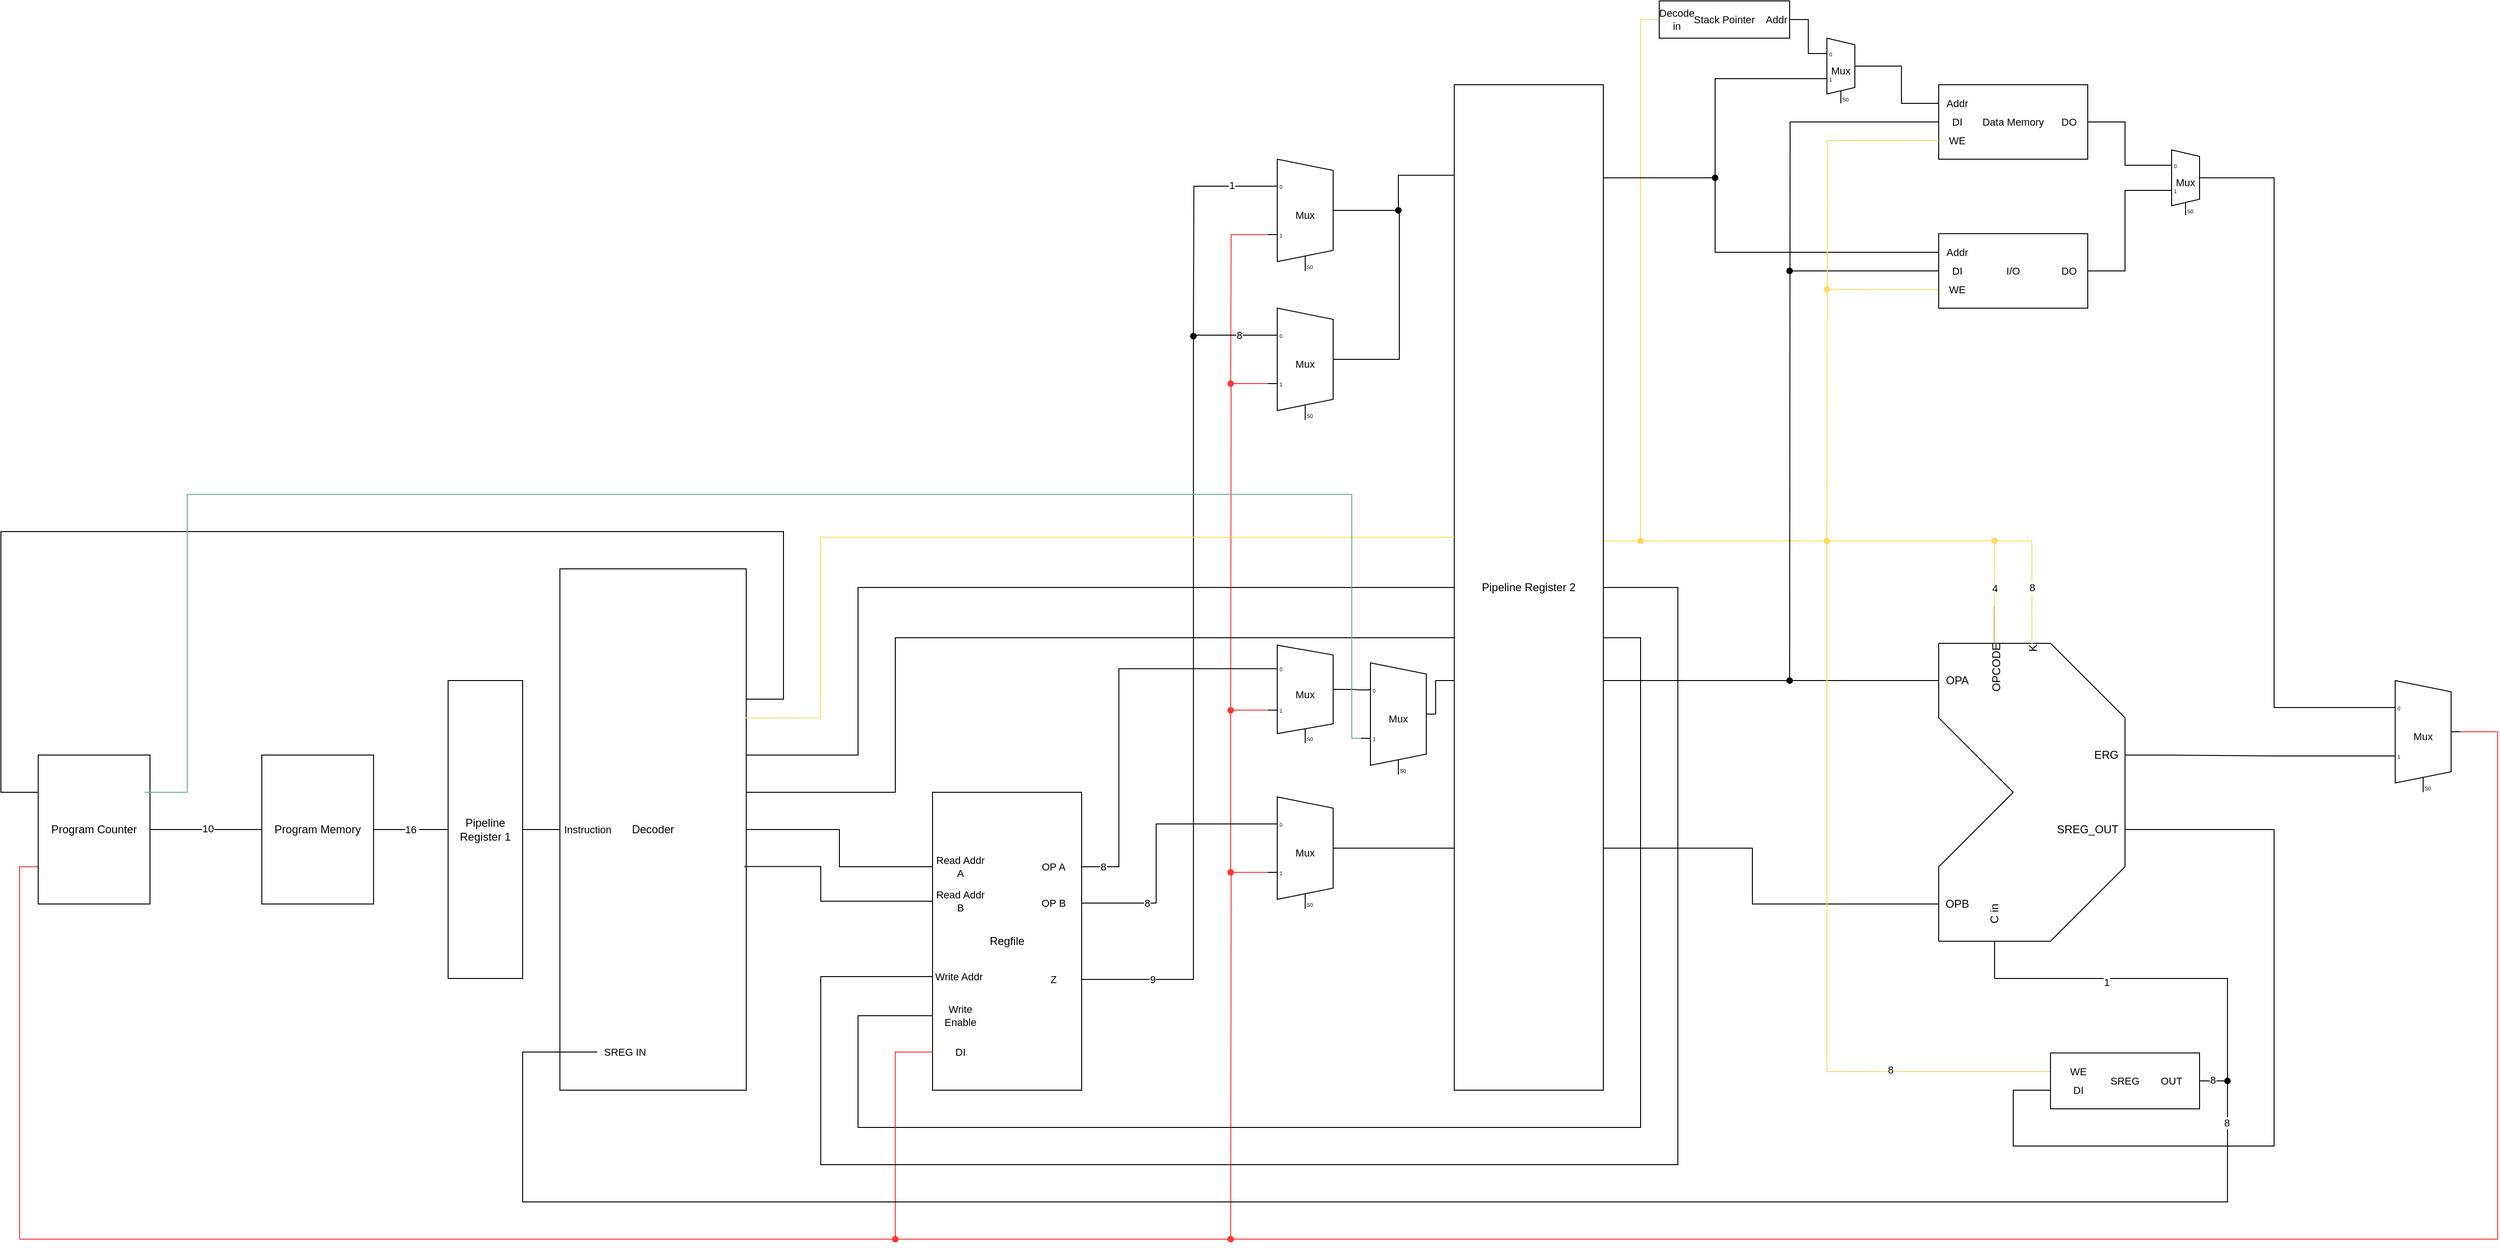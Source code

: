 <mxfile version="22.1.2" type="device">
  <diagram name="Seite-1" id="93TVLc7L8p7bn_QIPQ8A">
    <mxGraphModel dx="3178" dy="1943" grid="1" gridSize="10" guides="1" tooltips="1" connect="1" arrows="1" fold="1" page="0" pageScale="1" pageWidth="827" pageHeight="1169" math="0" shadow="0">
      <root>
        <mxCell id="0" />
        <mxCell id="1" parent="0" />
        <mxCell id="yOW1kEfPnBqJR3KdV8Px-55" value="" style="group" parent="1" vertex="1" connectable="0">
          <mxGeometry x="520" y="80" width="280" height="400" as="geometry" />
        </mxCell>
        <mxCell id="yOW1kEfPnBqJR3KdV8Px-1" value="" style="endArrow=none;html=1;rounded=0;" parent="yOW1kEfPnBqJR3KdV8Px-55" edge="1">
          <mxGeometry width="50" height="50" relative="1" as="geometry">
            <mxPoint x="40" y="120" as="sourcePoint" />
            <mxPoint x="40" y="40" as="targetPoint" />
          </mxGeometry>
        </mxCell>
        <mxCell id="yOW1kEfPnBqJR3KdV8Px-2" value="" style="endArrow=none;html=1;rounded=0;" parent="yOW1kEfPnBqJR3KdV8Px-55" edge="1">
          <mxGeometry width="50" height="50" relative="1" as="geometry">
            <mxPoint x="40" y="360" as="sourcePoint" />
            <mxPoint x="40" y="280" as="targetPoint" />
          </mxGeometry>
        </mxCell>
        <mxCell id="yOW1kEfPnBqJR3KdV8Px-3" value="" style="endArrow=none;html=1;rounded=0;" parent="yOW1kEfPnBqJR3KdV8Px-55" edge="1">
          <mxGeometry width="50" height="50" relative="1" as="geometry">
            <mxPoint x="160" y="40" as="sourcePoint" />
            <mxPoint x="40" y="40" as="targetPoint" />
          </mxGeometry>
        </mxCell>
        <mxCell id="yOW1kEfPnBqJR3KdV8Px-4" value="" style="endArrow=none;html=1;rounded=0;" parent="yOW1kEfPnBqJR3KdV8Px-55" edge="1">
          <mxGeometry width="50" height="50" relative="1" as="geometry">
            <mxPoint x="40" y="120" as="sourcePoint" />
            <mxPoint x="120" y="200" as="targetPoint" />
          </mxGeometry>
        </mxCell>
        <mxCell id="yOW1kEfPnBqJR3KdV8Px-5" value="" style="endArrow=none;html=1;rounded=0;" parent="yOW1kEfPnBqJR3KdV8Px-55" edge="1">
          <mxGeometry width="50" height="50" relative="1" as="geometry">
            <mxPoint x="40" y="280" as="sourcePoint" />
            <mxPoint x="120" y="200" as="targetPoint" />
          </mxGeometry>
        </mxCell>
        <mxCell id="yOW1kEfPnBqJR3KdV8Px-6" value="" style="endArrow=none;html=1;rounded=0;" parent="yOW1kEfPnBqJR3KdV8Px-55" edge="1">
          <mxGeometry width="50" height="50" relative="1" as="geometry">
            <mxPoint x="160" y="360" as="sourcePoint" />
            <mxPoint x="40" y="360" as="targetPoint" />
          </mxGeometry>
        </mxCell>
        <mxCell id="yOW1kEfPnBqJR3KdV8Px-7" value="" style="endArrow=none;html=1;rounded=0;" parent="yOW1kEfPnBqJR3KdV8Px-55" edge="1">
          <mxGeometry width="50" height="50" relative="1" as="geometry">
            <mxPoint x="240" y="280" as="sourcePoint" />
            <mxPoint x="240" y="120" as="targetPoint" />
          </mxGeometry>
        </mxCell>
        <mxCell id="yOW1kEfPnBqJR3KdV8Px-8" value="" style="endArrow=none;html=1;rounded=0;" parent="yOW1kEfPnBqJR3KdV8Px-55" edge="1">
          <mxGeometry width="50" height="50" relative="1" as="geometry">
            <mxPoint x="160" y="40" as="sourcePoint" />
            <mxPoint x="240" y="120" as="targetPoint" />
          </mxGeometry>
        </mxCell>
        <mxCell id="yOW1kEfPnBqJR3KdV8Px-9" value="" style="endArrow=none;html=1;rounded=0;" parent="yOW1kEfPnBqJR3KdV8Px-55" edge="1">
          <mxGeometry width="50" height="50" relative="1" as="geometry">
            <mxPoint x="240" y="280" as="sourcePoint" />
            <mxPoint x="160" y="360" as="targetPoint" />
          </mxGeometry>
        </mxCell>
        <mxCell id="yOW1kEfPnBqJR3KdV8Px-11" value="" style="endArrow=none;html=1;rounded=0;" parent="yOW1kEfPnBqJR3KdV8Px-55" edge="1">
          <mxGeometry width="50" height="50" relative="1" as="geometry">
            <mxPoint x="40" y="80" as="sourcePoint" />
            <mxPoint y="80" as="targetPoint" />
          </mxGeometry>
        </mxCell>
        <mxCell id="yOW1kEfPnBqJR3KdV8Px-12" value="" style="endArrow=none;html=1;rounded=0;" parent="yOW1kEfPnBqJR3KdV8Px-55" edge="1">
          <mxGeometry width="50" height="50" relative="1" as="geometry">
            <mxPoint x="40" y="320" as="sourcePoint" />
            <mxPoint y="320" as="targetPoint" />
          </mxGeometry>
        </mxCell>
        <mxCell id="yOW1kEfPnBqJR3KdV8Px-13" value="" style="endArrow=none;html=1;rounded=0;" parent="yOW1kEfPnBqJR3KdV8Px-55" edge="1">
          <mxGeometry width="50" height="50" relative="1" as="geometry">
            <mxPoint x="280" y="160" as="sourcePoint" />
            <mxPoint x="240" y="160" as="targetPoint" />
          </mxGeometry>
        </mxCell>
        <mxCell id="yOW1kEfPnBqJR3KdV8Px-14" value="" style="endArrow=none;html=1;rounded=0;" parent="yOW1kEfPnBqJR3KdV8Px-55" edge="1">
          <mxGeometry width="50" height="50" relative="1" as="geometry">
            <mxPoint x="99.81" as="sourcePoint" />
            <mxPoint x="99.81" y="40" as="targetPoint" />
          </mxGeometry>
        </mxCell>
        <mxCell id="yOW1kEfPnBqJR3KdV8Px-16" value="OPA" style="text;html=1;strokeColor=none;fillColor=none;align=center;verticalAlign=middle;whiteSpace=wrap;rounded=0;" parent="yOW1kEfPnBqJR3KdV8Px-55" vertex="1">
          <mxGeometry x="40" y="70" width="40" height="20" as="geometry" />
        </mxCell>
        <mxCell id="yOW1kEfPnBqJR3KdV8Px-17" value="OPB" style="text;html=1;strokeColor=none;fillColor=none;align=center;verticalAlign=middle;whiteSpace=wrap;rounded=0;" parent="yOW1kEfPnBqJR3KdV8Px-55" vertex="1">
          <mxGeometry x="40" y="310" width="40" height="20" as="geometry" />
        </mxCell>
        <mxCell id="yOW1kEfPnBqJR3KdV8Px-19" value="" style="endArrow=none;html=1;rounded=0;" parent="yOW1kEfPnBqJR3KdV8Px-55" edge="1">
          <mxGeometry width="50" height="50" relative="1" as="geometry">
            <mxPoint x="140" as="sourcePoint" />
            <mxPoint x="140" y="40" as="targetPoint" />
          </mxGeometry>
        </mxCell>
        <mxCell id="yOW1kEfPnBqJR3KdV8Px-20" value="" style="endArrow=none;html=1;rounded=0;" parent="yOW1kEfPnBqJR3KdV8Px-55" edge="1">
          <mxGeometry width="50" height="50" relative="1" as="geometry">
            <mxPoint x="100" y="360" as="sourcePoint" />
            <mxPoint x="100" y="400" as="targetPoint" />
          </mxGeometry>
        </mxCell>
        <mxCell id="yOW1kEfPnBqJR3KdV8Px-21" value="" style="endArrow=none;html=1;rounded=0;" parent="yOW1kEfPnBqJR3KdV8Px-55" edge="1">
          <mxGeometry width="50" height="50" relative="1" as="geometry">
            <mxPoint x="280" y="240" as="sourcePoint" />
            <mxPoint x="240" y="240" as="targetPoint" />
          </mxGeometry>
        </mxCell>
        <mxCell id="qzF6VmuBdnrlHmK1RjCm-84" style="edgeStyle=orthogonalEdgeStyle;shape=connector;rounded=0;orthogonalLoop=1;jettySize=auto;html=1;exitX=1;exitY=0.5;exitDx=0;exitDy=0;labelBackgroundColor=default;strokeColor=#FFD966;align=center;verticalAlign=middle;fontFamily=Helvetica;fontSize=11;fontColor=default;endArrow=oval;endFill=1;" parent="yOW1kEfPnBqJR3KdV8Px-55" source="yOW1kEfPnBqJR3KdV8Px-22" edge="1">
          <mxGeometry relative="1" as="geometry">
            <mxPoint x="-80" y="-70" as="targetPoint" />
            <Array as="points">
              <mxPoint x="100" y="-70" />
            </Array>
          </mxGeometry>
        </mxCell>
        <mxCell id="qzF6VmuBdnrlHmK1RjCm-86" value="4" style="edgeLabel;html=1;align=center;verticalAlign=middle;resizable=0;points=[];fontSize=11;fontFamily=Helvetica;fontColor=default;" parent="qzF6VmuBdnrlHmK1RjCm-84" vertex="1" connectable="0">
          <mxGeometry x="-0.55" relative="1" as="geometry">
            <mxPoint y="6" as="offset" />
          </mxGeometry>
        </mxCell>
        <mxCell id="yOW1kEfPnBqJR3KdV8Px-22" value="&lt;font style=&quot;font-size: 12px;&quot;&gt;OPCODE&lt;/font&gt;" style="text;html=1;strokeColor=none;fillColor=none;align=center;verticalAlign=bottom;whiteSpace=wrap;rounded=0;rotation=270;spacing=0;" parent="yOW1kEfPnBqJR3KdV8Px-55" vertex="1">
          <mxGeometry x="73.5" y="56.99" width="53" height="18.37" as="geometry" />
        </mxCell>
        <mxCell id="qzF6VmuBdnrlHmK1RjCm-85" style="edgeStyle=orthogonalEdgeStyle;shape=connector;rounded=0;orthogonalLoop=1;jettySize=auto;html=1;exitX=1;exitY=0.5;exitDx=0;exitDy=0;labelBackgroundColor=default;strokeColor=#FFD966;align=center;verticalAlign=middle;fontFamily=Helvetica;fontSize=11;fontColor=default;endArrow=oval;endFill=1;" parent="yOW1kEfPnBqJR3KdV8Px-55" source="yOW1kEfPnBqJR3KdV8Px-25" edge="1">
          <mxGeometry relative="1" as="geometry">
            <mxPoint x="100" y="-70" as="targetPoint" />
            <Array as="points">
              <mxPoint x="140" y="-70" />
            </Array>
          </mxGeometry>
        </mxCell>
        <mxCell id="qzF6VmuBdnrlHmK1RjCm-87" value="8" style="edgeLabel;html=1;align=center;verticalAlign=middle;resizable=0;points=[];fontSize=11;fontFamily=Helvetica;fontColor=default;" parent="qzF6VmuBdnrlHmK1RjCm-85" vertex="1" connectable="0">
          <mxGeometry x="-0.187" relative="1" as="geometry">
            <mxPoint as="offset" />
          </mxGeometry>
        </mxCell>
        <mxCell id="yOW1kEfPnBqJR3KdV8Px-25" value="&lt;font style=&quot;font-size: 12px;&quot;&gt;K&lt;/font&gt;" style="text;html=1;strokeColor=none;fillColor=none;align=center;verticalAlign=bottom;whiteSpace=wrap;rounded=0;rotation=270;spacing=0;spacingBottom=2;" parent="yOW1kEfPnBqJR3KdV8Px-55" vertex="1">
          <mxGeometry x="135.25" y="35.38" width="9.5" height="20.61" as="geometry" />
        </mxCell>
        <mxCell id="yOW1kEfPnBqJR3KdV8Px-26" value="&lt;font style=&quot;font-size: 12px;&quot;&gt;C in&lt;/font&gt;" style="text;html=1;strokeColor=none;fillColor=none;align=center;verticalAlign=bottom;whiteSpace=wrap;rounded=0;rotation=270;spacing=0;" parent="yOW1kEfPnBqJR3KdV8Px-55" vertex="1">
          <mxGeometry x="86" y="325" width="30" height="11.25" as="geometry" />
        </mxCell>
        <mxCell id="yOW1kEfPnBqJR3KdV8Px-28" value="ERG" style="text;html=1;strokeColor=none;fillColor=none;align=center;verticalAlign=middle;whiteSpace=wrap;rounded=0;" parent="yOW1kEfPnBqJR3KdV8Px-55" vertex="1">
          <mxGeometry x="200" y="150" width="40" height="20" as="geometry" />
        </mxCell>
        <mxCell id="yOW1kEfPnBqJR3KdV8Px-29" value="SREG_OUT" style="text;html=1;strokeColor=none;fillColor=none;align=center;verticalAlign=middle;whiteSpace=wrap;rounded=0;" parent="yOW1kEfPnBqJR3KdV8Px-55" vertex="1">
          <mxGeometry x="160" y="230" width="80" height="20" as="geometry" />
        </mxCell>
        <mxCell id="qzF6VmuBdnrlHmK1RjCm-8" style="edgeStyle=orthogonalEdgeStyle;rounded=0;orthogonalLoop=1;jettySize=auto;html=1;exitX=1;exitY=0.5;exitDx=0;exitDy=0;entryX=0;entryY=0.5;entryDx=0;entryDy=0;endArrow=none;endFill=0;" parent="1" source="qzF6VmuBdnrlHmK1RjCm-3" target="qzF6VmuBdnrlHmK1RjCm-4" edge="1">
          <mxGeometry relative="1" as="geometry" />
        </mxCell>
        <mxCell id="qzF6VmuBdnrlHmK1RjCm-9" value="10" style="edgeLabel;html=1;align=center;verticalAlign=middle;resizable=0;points=[];fontSize=11;fontFamily=Helvetica;fontColor=default;" parent="qzF6VmuBdnrlHmK1RjCm-8" vertex="1" connectable="0">
          <mxGeometry x="0.023" y="1" relative="1" as="geometry">
            <mxPoint as="offset" />
          </mxGeometry>
        </mxCell>
        <mxCell id="qzF6VmuBdnrlHmK1RjCm-138" style="edgeStyle=orthogonalEdgeStyle;shape=connector;rounded=0;orthogonalLoop=1;jettySize=auto;html=1;exitX=0;exitY=0.75;exitDx=0;exitDy=0;labelBackgroundColor=default;strokeColor=#FF3333;align=center;verticalAlign=middle;fontFamily=Helvetica;fontSize=11;fontColor=default;endArrow=oval;endFill=1;" parent="1" source="qzF6VmuBdnrlHmK1RjCm-3" edge="1">
          <mxGeometry relative="1" as="geometry">
            <mxPoint x="-560" y="760" as="targetPoint" />
            <Array as="points">
              <mxPoint x="-1500" y="360" />
              <mxPoint x="-1500" y="760" />
            </Array>
          </mxGeometry>
        </mxCell>
        <mxCell id="qzF6VmuBdnrlHmK1RjCm-3" value="Program Counter" style="rounded=0;whiteSpace=wrap;html=1;" parent="1" vertex="1">
          <mxGeometry x="-1480" y="240" width="120" height="160" as="geometry" />
        </mxCell>
        <mxCell id="qzF6VmuBdnrlHmK1RjCm-10" style="edgeStyle=orthogonalEdgeStyle;shape=connector;rounded=0;orthogonalLoop=1;jettySize=auto;html=1;exitX=1;exitY=0.5;exitDx=0;exitDy=0;entryX=0;entryY=0.5;entryDx=0;entryDy=0;labelBackgroundColor=default;strokeColor=default;align=center;verticalAlign=middle;fontFamily=Helvetica;fontSize=11;fontColor=default;endArrow=none;endFill=0;" parent="1" source="qzF6VmuBdnrlHmK1RjCm-4" target="qzF6VmuBdnrlHmK1RjCm-5" edge="1">
          <mxGeometry relative="1" as="geometry" />
        </mxCell>
        <mxCell id="qzF6VmuBdnrlHmK1RjCm-11" value="16&amp;nbsp;" style="edgeLabel;html=1;align=center;verticalAlign=middle;resizable=0;points=[];fontSize=11;fontFamily=Helvetica;fontColor=default;" parent="qzF6VmuBdnrlHmK1RjCm-10" vertex="1" connectable="0">
          <mxGeometry x="-0.259" relative="1" as="geometry">
            <mxPoint x="11" as="offset" />
          </mxGeometry>
        </mxCell>
        <mxCell id="qzF6VmuBdnrlHmK1RjCm-4" value="Program Memory" style="rounded=0;whiteSpace=wrap;html=1;" parent="1" vertex="1">
          <mxGeometry x="-1240" y="240" width="120" height="160" as="geometry" />
        </mxCell>
        <mxCell id="qzF6VmuBdnrlHmK1RjCm-12" style="edgeStyle=orthogonalEdgeStyle;shape=connector;rounded=0;orthogonalLoop=1;jettySize=auto;html=1;exitX=1;exitY=0.5;exitDx=0;exitDy=0;entryX=0;entryY=0.5;entryDx=0;entryDy=0;labelBackgroundColor=default;strokeColor=default;align=center;verticalAlign=middle;fontFamily=Helvetica;fontSize=11;fontColor=default;endArrow=none;endFill=0;" parent="1" source="qzF6VmuBdnrlHmK1RjCm-5" target="qzF6VmuBdnrlHmK1RjCm-6" edge="1">
          <mxGeometry relative="1" as="geometry" />
        </mxCell>
        <mxCell id="qzF6VmuBdnrlHmK1RjCm-5" value="Pipeline Register 1" style="rounded=0;whiteSpace=wrap;html=1;" parent="1" vertex="1">
          <mxGeometry x="-1040" y="160" width="80" height="320" as="geometry" />
        </mxCell>
        <mxCell id="qzF6VmuBdnrlHmK1RjCm-137" style="edgeStyle=orthogonalEdgeStyle;shape=connector;rounded=0;orthogonalLoop=1;jettySize=auto;html=1;exitX=1;exitY=0.25;exitDx=0;exitDy=0;exitPerimeter=0;entryX=0;entryY=0.25;entryDx=0;entryDy=0;labelBackgroundColor=default;strokeColor=default;align=center;verticalAlign=middle;fontFamily=Helvetica;fontSize=11;fontColor=default;endArrow=none;endFill=0;" parent="1" source="qzF6VmuBdnrlHmK1RjCm-6" target="qzF6VmuBdnrlHmK1RjCm-3" edge="1">
          <mxGeometry relative="1" as="geometry">
            <Array as="points">
              <mxPoint x="-680" y="180" />
              <mxPoint x="-680" />
              <mxPoint x="-1520" />
              <mxPoint x="-1520" y="280" />
            </Array>
          </mxGeometry>
        </mxCell>
        <mxCell id="qzF6VmuBdnrlHmK1RjCm-6" value="Decoder" style="rounded=0;whiteSpace=wrap;html=1;points=[[0,0,0,0,0],[0,0.07,0,0,0],[0,0.14,0,0,0],[0,0.21,0,0,0],[0,0.25,0,0,0],[0,0.29,0,0,0],[0,0.36,0,0,0],[0,0.43,0,0,0],[0,0.5,0,0,0],[0,0.57,0,0,0],[0,0.64,0,0,0],[0,0.71,0,0,0],[0,0.75,0,0,0],[0,0.79,0,0,0],[0,0.86,0,0,0],[0,0.93,0,0,0],[0,1,0,0,0],[0.25,0,0,0,0],[0.25,1,0,0,0],[0.5,0,0,0,0],[0.5,1,0,0,0],[0.75,0,0,0,0],[0.75,1,0,0,0],[1,0,0,0,0],[1,0.25,0,0,0],[1,0.5,0,0,0],[1,0.75,0,0,0],[1,1,0,0,0]];" parent="1" vertex="1">
          <mxGeometry x="-920" y="40" width="200" height="560" as="geometry" />
        </mxCell>
        <mxCell id="qzF6VmuBdnrlHmK1RjCm-7" value="Regfile" style="rounded=0;whiteSpace=wrap;html=1;" parent="1" vertex="1">
          <mxGeometry x="-520" y="280" width="160" height="320" as="geometry" />
        </mxCell>
        <mxCell id="qzF6VmuBdnrlHmK1RjCm-78" style="edgeStyle=orthogonalEdgeStyle;shape=connector;rounded=0;orthogonalLoop=1;jettySize=auto;html=1;exitX=0;exitY=0.5;exitDx=0;exitDy=0;entryX=1;entryY=0.5;entryDx=0;entryDy=0;labelBackgroundColor=default;strokeColor=default;align=center;verticalAlign=middle;fontFamily=Helvetica;fontSize=11;fontColor=default;endArrow=none;endFill=0;" parent="1" source="qzF6VmuBdnrlHmK1RjCm-13" target="qzF6VmuBdnrlHmK1RjCm-6" edge="1">
          <mxGeometry relative="1" as="geometry" />
        </mxCell>
        <mxCell id="qzF6VmuBdnrlHmK1RjCm-13" value="Read Addr A" style="text;html=1;strokeColor=none;fillColor=none;align=center;verticalAlign=middle;whiteSpace=wrap;rounded=0;fontSize=11;fontFamily=Helvetica;fontColor=default;" parent="1" vertex="1">
          <mxGeometry x="-520" y="345" width="60" height="30" as="geometry" />
        </mxCell>
        <mxCell id="qzF6VmuBdnrlHmK1RjCm-14" value="Read Addr B" style="text;html=1;strokeColor=none;fillColor=none;align=center;verticalAlign=middle;whiteSpace=wrap;rounded=0;fontSize=11;fontFamily=Helvetica;fontColor=default;" parent="1" vertex="1">
          <mxGeometry x="-520" y="382" width="60" height="30" as="geometry" />
        </mxCell>
        <mxCell id="qzF6VmuBdnrlHmK1RjCm-15" value="Write Addr&amp;nbsp;" style="text;html=1;strokeColor=none;fillColor=none;align=center;verticalAlign=middle;whiteSpace=wrap;rounded=0;fontSize=11;fontFamily=Helvetica;fontColor=default;" parent="1" vertex="1">
          <mxGeometry x="-520" y="463" width="60" height="30" as="geometry" />
        </mxCell>
        <mxCell id="qzF6VmuBdnrlHmK1RjCm-16" value="Write Enable" style="text;html=1;strokeColor=none;fillColor=none;align=center;verticalAlign=middle;whiteSpace=wrap;rounded=0;fontSize=11;fontFamily=Helvetica;fontColor=default;" parent="1" vertex="1">
          <mxGeometry x="-520" y="505" width="60" height="30" as="geometry" />
        </mxCell>
        <mxCell id="qzF6VmuBdnrlHmK1RjCm-17" value="OP A" style="text;html=1;strokeColor=none;fillColor=none;align=center;verticalAlign=middle;whiteSpace=wrap;rounded=0;fontSize=11;fontFamily=Helvetica;fontColor=default;" parent="1" vertex="1">
          <mxGeometry x="-420" y="345" width="60" height="30" as="geometry" />
        </mxCell>
        <mxCell id="qzF6VmuBdnrlHmK1RjCm-18" value="OP B" style="text;html=1;strokeColor=none;fillColor=none;align=center;verticalAlign=middle;whiteSpace=wrap;rounded=0;fontSize=11;fontFamily=Helvetica;fontColor=default;" parent="1" vertex="1">
          <mxGeometry x="-420" y="384" width="60" height="30" as="geometry" />
        </mxCell>
        <mxCell id="qzF6VmuBdnrlHmK1RjCm-67" style="edgeStyle=orthogonalEdgeStyle;shape=connector;rounded=0;orthogonalLoop=1;jettySize=auto;html=1;exitX=0;exitY=0.636;exitDx=0;exitDy=3;exitPerimeter=0;labelBackgroundColor=default;strokeColor=#FF3333;align=center;verticalAlign=middle;fontFamily=Helvetica;fontSize=11;fontColor=default;endArrow=oval;endFill=1;" parent="1" source="qzF6VmuBdnrlHmK1RjCm-41" edge="1">
          <mxGeometry relative="1" as="geometry">
            <mxPoint x="-200" y="366" as="targetPoint" />
            <mxPoint x="-160.0" y="192.0" as="sourcePoint" />
            <Array as="points">
              <mxPoint x="-200" y="192" />
            </Array>
          </mxGeometry>
        </mxCell>
        <mxCell id="qzF6VmuBdnrlHmK1RjCm-41" value="Mux" style="shadow=0;dashed=0;align=center;html=1;strokeWidth=1;shape=mxgraph.electrical.abstract.mux2;whiteSpace=wrap;fontFamily=Helvetica;fontSize=11;fontColor=default;" parent="1" vertex="1">
          <mxGeometry x="-160" y="122" width="80" height="105" as="geometry" />
        </mxCell>
        <mxCell id="qzF6VmuBdnrlHmK1RjCm-66" style="edgeStyle=orthogonalEdgeStyle;shape=connector;rounded=0;orthogonalLoop=1;jettySize=auto;html=1;exitX=0;exitY=0.65;exitDx=0;exitDy=3;exitPerimeter=0;labelBackgroundColor=default;strokeColor=#FF3333;align=center;verticalAlign=middle;fontFamily=Helvetica;fontSize=11;fontColor=default;endArrow=oval;endFill=1;" parent="1" source="qzF6VmuBdnrlHmK1RjCm-42" edge="1">
          <mxGeometry relative="1" as="geometry">
            <mxPoint x="-200" y="760" as="targetPoint" />
          </mxGeometry>
        </mxCell>
        <mxCell id="qzF6VmuBdnrlHmK1RjCm-42" value="Mux" style="shadow=0;dashed=0;align=center;html=1;strokeWidth=1;shape=mxgraph.electrical.abstract.mux2;whiteSpace=wrap;fontFamily=Helvetica;fontSize=11;fontColor=default;" parent="1" vertex="1">
          <mxGeometry x="-160" y="285" width="80" height="120" as="geometry" />
        </mxCell>
        <mxCell id="qzF6VmuBdnrlHmK1RjCm-54" style="edgeStyle=orthogonalEdgeStyle;shape=connector;rounded=0;orthogonalLoop=1;jettySize=auto;html=1;exitX=0;exitY=0.217;exitDx=0;exitDy=3;exitPerimeter=0;labelBackgroundColor=default;strokeColor=default;align=center;verticalAlign=middle;fontFamily=Helvetica;fontSize=11;fontColor=default;endArrow=oval;endFill=1;" parent="1" source="qzF6VmuBdnrlHmK1RjCm-43" edge="1">
          <mxGeometry relative="1" as="geometry">
            <mxPoint x="-240" y="-210" as="targetPoint" />
          </mxGeometry>
        </mxCell>
        <mxCell id="qzF6VmuBdnrlHmK1RjCm-57" value="1" style="edgeLabel;html=1;align=center;verticalAlign=middle;resizable=0;points=[];fontSize=11;fontFamily=Helvetica;fontColor=default;" parent="qzF6VmuBdnrlHmK1RjCm-54" vertex="1" connectable="0">
          <mxGeometry x="-0.673" y="-1" relative="1" as="geometry">
            <mxPoint as="offset" />
          </mxGeometry>
        </mxCell>
        <mxCell id="qzF6VmuBdnrlHmK1RjCm-69" style="edgeStyle=orthogonalEdgeStyle;shape=connector;rounded=0;orthogonalLoop=1;jettySize=auto;html=1;exitX=0;exitY=0.65;exitDx=0;exitDy=3;exitPerimeter=0;labelBackgroundColor=default;strokeColor=#FF3333;align=center;verticalAlign=middle;fontFamily=Helvetica;fontSize=11;fontColor=default;endArrow=oval;endFill=1;" parent="1" source="qzF6VmuBdnrlHmK1RjCm-43" edge="1">
          <mxGeometry relative="1" as="geometry">
            <mxPoint x="-200" y="-159" as="targetPoint" />
            <mxPoint x="-160" y="-318" as="sourcePoint" />
          </mxGeometry>
        </mxCell>
        <mxCell id="qzF6VmuBdnrlHmK1RjCm-43" value="Mux" style="shadow=0;dashed=0;align=center;html=1;strokeWidth=1;shape=mxgraph.electrical.abstract.mux2;whiteSpace=wrap;fontFamily=Helvetica;fontSize=11;fontColor=default;" parent="1" vertex="1">
          <mxGeometry x="-160" y="-400" width="80" height="120" as="geometry" />
        </mxCell>
        <mxCell id="qzF6VmuBdnrlHmK1RjCm-68" style="edgeStyle=orthogonalEdgeStyle;shape=connector;rounded=0;orthogonalLoop=1;jettySize=auto;html=1;exitX=0;exitY=0.65;exitDx=0;exitDy=3;exitPerimeter=0;labelBackgroundColor=default;strokeColor=#FF3333;align=center;verticalAlign=middle;fontFamily=Helvetica;fontSize=11;fontColor=default;endArrow=oval;endFill=1;" parent="1" source="qzF6VmuBdnrlHmK1RjCm-44" edge="1">
          <mxGeometry relative="1" as="geometry">
            <mxPoint x="-200" y="192" as="targetPoint" />
            <mxPoint x="-160" y="-157.0" as="sourcePoint" />
          </mxGeometry>
        </mxCell>
        <mxCell id="qzF6VmuBdnrlHmK1RjCm-112" style="edgeStyle=orthogonalEdgeStyle;shape=connector;rounded=0;orthogonalLoop=1;jettySize=auto;html=1;exitX=1;exitY=0.5;exitDx=0;exitDy=-5;exitPerimeter=0;labelBackgroundColor=default;strokeColor=default;align=center;verticalAlign=middle;fontFamily=Helvetica;fontSize=11;fontColor=default;endArrow=oval;endFill=1;" parent="1" source="qzF6VmuBdnrlHmK1RjCm-44" edge="1">
          <mxGeometry relative="1" as="geometry">
            <mxPoint x="-20" y="-345" as="targetPoint" />
            <mxPoint x="-80.0" y="-180" as="sourcePoint" />
            <Array as="points">
              <mxPoint x="-19" y="-185" />
              <mxPoint x="-19" y="-345" />
            </Array>
          </mxGeometry>
        </mxCell>
        <mxCell id="qzF6VmuBdnrlHmK1RjCm-44" value="Mux" style="shadow=0;dashed=0;align=center;html=1;strokeWidth=1;shape=mxgraph.electrical.abstract.mux2;whiteSpace=wrap;fontFamily=Helvetica;fontSize=11;fontColor=default;" parent="1" vertex="1">
          <mxGeometry x="-160" y="-240" width="80" height="120" as="geometry" />
        </mxCell>
        <mxCell id="qzF6VmuBdnrlHmK1RjCm-47" style="edgeStyle=orthogonalEdgeStyle;shape=connector;rounded=0;orthogonalLoop=1;jettySize=auto;html=1;exitX=1;exitY=0.5;exitDx=0;exitDy=0;entryX=0;entryY=0.212;entryDx=0;entryDy=3;entryPerimeter=0;labelBackgroundColor=default;strokeColor=default;align=center;verticalAlign=middle;fontFamily=Helvetica;fontSize=11;fontColor=default;endArrow=none;endFill=0;" parent="1" source="qzF6VmuBdnrlHmK1RjCm-17" target="qzF6VmuBdnrlHmK1RjCm-41" edge="1">
          <mxGeometry relative="1" as="geometry">
            <Array as="points">
              <mxPoint x="-320" y="360" />
              <mxPoint x="-320" y="147" />
            </Array>
          </mxGeometry>
        </mxCell>
        <mxCell id="qzF6VmuBdnrlHmK1RjCm-52" value="8" style="edgeLabel;html=1;align=center;verticalAlign=middle;resizable=0;points=[];fontSize=11;fontFamily=Helvetica;fontColor=default;" parent="qzF6VmuBdnrlHmK1RjCm-47" vertex="1" connectable="0">
          <mxGeometry x="-0.911" y="2" relative="1" as="geometry">
            <mxPoint x="4" y="2" as="offset" />
          </mxGeometry>
        </mxCell>
        <mxCell id="qzF6VmuBdnrlHmK1RjCm-48" style="edgeStyle=orthogonalEdgeStyle;shape=connector;rounded=0;orthogonalLoop=1;jettySize=auto;html=1;exitX=1;exitY=0.5;exitDx=0;exitDy=0;entryX=0;entryY=0.217;entryDx=0;entryDy=3;entryPerimeter=0;labelBackgroundColor=default;strokeColor=default;align=center;verticalAlign=middle;fontFamily=Helvetica;fontSize=11;fontColor=default;endArrow=none;endFill=0;" parent="1" source="qzF6VmuBdnrlHmK1RjCm-18" target="qzF6VmuBdnrlHmK1RjCm-42" edge="1">
          <mxGeometry relative="1" as="geometry">
            <Array as="points">
              <mxPoint x="-280" y="399" />
              <mxPoint x="-280" y="314" />
            </Array>
          </mxGeometry>
        </mxCell>
        <mxCell id="qzF6VmuBdnrlHmK1RjCm-51" value="8" style="edgeLabel;html=1;align=center;verticalAlign=middle;resizable=0;points=[];fontSize=11;fontFamily=Helvetica;fontColor=default;" parent="qzF6VmuBdnrlHmK1RjCm-48" vertex="1" connectable="0">
          <mxGeometry x="-0.589" y="1" relative="1" as="geometry">
            <mxPoint x="11" y="1" as="offset" />
          </mxGeometry>
        </mxCell>
        <mxCell id="qzF6VmuBdnrlHmK1RjCm-50" value="Z" style="text;html=1;strokeColor=none;fillColor=none;align=center;verticalAlign=middle;whiteSpace=wrap;rounded=0;fontSize=11;fontFamily=Helvetica;fontColor=default;" parent="1" vertex="1">
          <mxGeometry x="-420" y="466" width="60" height="30" as="geometry" />
        </mxCell>
        <mxCell id="qzF6VmuBdnrlHmK1RjCm-53" style="edgeStyle=orthogonalEdgeStyle;shape=connector;rounded=0;orthogonalLoop=1;jettySize=auto;html=1;exitX=1;exitY=0.5;exitDx=0;exitDy=0;entryX=0;entryY=0.217;entryDx=0;entryDy=3;entryPerimeter=0;labelBackgroundColor=default;strokeColor=default;align=center;verticalAlign=middle;fontFamily=Helvetica;fontSize=11;fontColor=default;endArrow=none;endFill=0;" parent="1" source="qzF6VmuBdnrlHmK1RjCm-50" target="qzF6VmuBdnrlHmK1RjCm-44" edge="1">
          <mxGeometry relative="1" as="geometry">
            <Array as="points">
              <mxPoint x="-240" y="481" />
              <mxPoint x="-240" y="-211" />
            </Array>
          </mxGeometry>
        </mxCell>
        <mxCell id="qzF6VmuBdnrlHmK1RjCm-55" value="9" style="edgeLabel;html=1;align=center;verticalAlign=middle;resizable=0;points=[];fontSize=11;fontFamily=Helvetica;fontColor=default;" parent="qzF6VmuBdnrlHmK1RjCm-53" vertex="1" connectable="0">
          <mxGeometry x="-0.83" relative="1" as="geometry">
            <mxPoint as="offset" />
          </mxGeometry>
        </mxCell>
        <mxCell id="qzF6VmuBdnrlHmK1RjCm-56" value="8" style="edgeLabel;html=1;align=center;verticalAlign=middle;resizable=0;points=[];fontSize=11;fontFamily=Helvetica;fontColor=default;" parent="qzF6VmuBdnrlHmK1RjCm-53" vertex="1" connectable="0">
          <mxGeometry x="0.927" y="-2" relative="1" as="geometry">
            <mxPoint x="1" y="-2" as="offset" />
          </mxGeometry>
        </mxCell>
        <mxCell id="qzF6VmuBdnrlHmK1RjCm-62" style="edgeStyle=orthogonalEdgeStyle;shape=connector;rounded=0;orthogonalLoop=1;jettySize=auto;html=1;exitX=1;exitY=0.64;exitDx=0;exitDy=0;exitPerimeter=0;labelBackgroundColor=default;strokeColor=default;align=center;verticalAlign=middle;fontFamily=Helvetica;fontSize=11;fontColor=default;endArrow=none;endFill=0;" parent="1" source="qzF6VmuBdnrlHmK1RjCm-58" edge="1">
          <mxGeometry relative="1" as="geometry">
            <mxPoint x="520" y="160" as="targetPoint" />
            <Array as="points">
              <mxPoint x="200" y="160" />
            </Array>
          </mxGeometry>
        </mxCell>
        <mxCell id="qzF6VmuBdnrlHmK1RjCm-63" style="edgeStyle=orthogonalEdgeStyle;shape=connector;rounded=0;orthogonalLoop=1;jettySize=auto;html=1;exitX=1;exitY=0.82;exitDx=0;exitDy=0;exitPerimeter=0;labelBackgroundColor=default;strokeColor=default;align=center;verticalAlign=middle;fontFamily=Helvetica;fontSize=11;fontColor=default;endArrow=none;endFill=0;" parent="1" source="qzF6VmuBdnrlHmK1RjCm-58" edge="1">
          <mxGeometry relative="1" as="geometry">
            <mxPoint x="520" y="400.0" as="targetPoint" />
            <Array as="points">
              <mxPoint x="200" y="340" />
              <mxPoint x="360" y="340" />
              <mxPoint x="360" y="400" />
            </Array>
          </mxGeometry>
        </mxCell>
        <mxCell id="qzF6VmuBdnrlHmK1RjCm-77" style="edgeStyle=orthogonalEdgeStyle;shape=connector;rounded=0;orthogonalLoop=1;jettySize=auto;html=1;exitX=1;exitY=0.45;exitDx=0;exitDy=0;exitPerimeter=0;entryX=0;entryY=0.5;entryDx=0;entryDy=0;labelBackgroundColor=default;strokeColor=#FFD966;align=center;verticalAlign=middle;fontFamily=Helvetica;fontSize=11;fontColor=default;endArrow=none;endFill=0;" parent="1" source="qzF6VmuBdnrlHmK1RjCm-58" target="qzF6VmuBdnrlHmK1RjCm-71" edge="1">
          <mxGeometry relative="1" as="geometry">
            <Array as="points">
              <mxPoint x="200" y="10" />
              <mxPoint x="440" y="10" />
              <mxPoint x="440" y="580" />
            </Array>
          </mxGeometry>
        </mxCell>
        <mxCell id="qzF6VmuBdnrlHmK1RjCm-88" value="8" style="edgeLabel;html=1;align=center;verticalAlign=middle;resizable=0;points=[];fontSize=11;fontFamily=Helvetica;fontColor=default;" parent="qzF6VmuBdnrlHmK1RjCm-77" vertex="1" connectable="0">
          <mxGeometry x="0.674" y="2" relative="1" as="geometry">
            <mxPoint as="offset" />
          </mxGeometry>
        </mxCell>
        <mxCell id="qzF6VmuBdnrlHmK1RjCm-131" style="edgeStyle=orthogonalEdgeStyle;shape=connector;rounded=0;orthogonalLoop=1;jettySize=auto;html=1;exitX=1;exitY=0.55;exitDx=0;exitDy=0;exitPerimeter=0;entryX=0;entryY=0.5;entryDx=0;entryDy=0;labelBackgroundColor=default;strokeColor=default;align=center;verticalAlign=middle;fontFamily=Helvetica;fontSize=11;fontColor=default;endArrow=none;endFill=0;" parent="1" source="qzF6VmuBdnrlHmK1RjCm-58" target="qzF6VmuBdnrlHmK1RjCm-16" edge="1">
          <mxGeometry relative="1" as="geometry">
            <Array as="points">
              <mxPoint x="240" y="114" />
              <mxPoint x="240" y="640" />
              <mxPoint x="-600" y="640" />
              <mxPoint x="-600" y="520" />
            </Array>
          </mxGeometry>
        </mxCell>
        <mxCell id="qzF6VmuBdnrlHmK1RjCm-133" style="edgeStyle=orthogonalEdgeStyle;shape=connector;rounded=0;orthogonalLoop=1;jettySize=auto;html=1;exitX=0;exitY=0.5;exitDx=0;exitDy=0;exitPerimeter=0;labelBackgroundColor=default;strokeColor=default;align=center;verticalAlign=middle;fontFamily=Helvetica;fontSize=11;fontColor=default;endArrow=none;endFill=0;entryX=1;entryY=0.5;entryDx=0;entryDy=0;entryPerimeter=0;" parent="1" source="qzF6VmuBdnrlHmK1RjCm-58" target="qzF6VmuBdnrlHmK1RjCm-6" edge="1">
          <mxGeometry relative="1" as="geometry">
            <mxPoint x="-520.0" y="60.118" as="targetPoint" />
            <Array as="points">
              <mxPoint x="-600" y="60" />
              <mxPoint x="-600" y="240" />
              <mxPoint x="-720" y="240" />
            </Array>
          </mxGeometry>
        </mxCell>
        <mxCell id="qzF6VmuBdnrlHmK1RjCm-58" value="Pipeline Register 2" style="rounded=0;whiteSpace=wrap;html=1;points=[[0,0,0,0,0],[0,0.09,0,0,0],[0,0.18,0,0,0],[0,0.25,0,0,0],[0,0.27,0,0,0],[0,0.36,0,0,0],[0,0.45,0,0,0],[0,0.5,0,0,0],[0,0.55,0,0,0],[0,0.64,0,0,0],[0,0.73,0,0,0],[0,0.75,0,0,0],[0,0.82,0,0,0],[0,0.91,0,0,0],[0,1,0,0,0],[0.25,0,0,0,0],[0.25,1,0,0,0],[0.5,0,0,0,0],[0.5,1,0,0,0],[0.75,0,0,0,0],[0.75,1,0,0,0],[1,0,0,0,0],[1,0.09,0,0,0],[1,0.18,0,0,0],[1,0.25,0,0,0],[1,0.27,0,0,0],[1,0.36,0,0,0],[1,0.45,0,0,0],[1,0.5,0,0,0],[1,0.55,0,0,0],[1,0.64,0,0,0],[1,0.73,0,0,0],[1,0.75,0,0,0],[1,0.82,0,0,0],[1,0.91,0,0,0],[1,1,0,0,0]];" parent="1" vertex="1">
          <mxGeometry x="40" y="-480" width="160" height="1080" as="geometry" />
        </mxCell>
        <mxCell id="qzF6VmuBdnrlHmK1RjCm-60" style="edgeStyle=orthogonalEdgeStyle;shape=connector;rounded=0;orthogonalLoop=1;jettySize=auto;html=1;exitX=1;exitY=0.5;exitDx=0;exitDy=-5;exitPerimeter=0;entryX=0;entryY=0.75;entryDx=0;entryDy=0;entryPerimeter=0;labelBackgroundColor=default;strokeColor=default;align=center;verticalAlign=middle;fontFamily=Helvetica;fontSize=11;fontColor=default;endArrow=none;endFill=0;" parent="1" source="qzF6VmuBdnrlHmK1RjCm-42" target="qzF6VmuBdnrlHmK1RjCm-58" edge="1">
          <mxGeometry relative="1" as="geometry">
            <Array as="points">
              <mxPoint x="-80" y="340" />
              <mxPoint x="40" y="340" />
            </Array>
          </mxGeometry>
        </mxCell>
        <mxCell id="qzF6VmuBdnrlHmK1RjCm-61" style="edgeStyle=orthogonalEdgeStyle;shape=connector;rounded=0;orthogonalLoop=1;jettySize=auto;html=1;exitX=1;exitY=0.5;exitDx=0;exitDy=-5;exitPerimeter=0;entryX=0;entryY=0.55;entryDx=0;entryDy=0;entryPerimeter=0;labelBackgroundColor=default;strokeColor=default;align=center;verticalAlign=middle;fontFamily=Helvetica;fontSize=11;fontColor=default;endArrow=none;endFill=0;" parent="1" source="qzF6VmuBdnrlHmK1RjCm-134" target="qzF6VmuBdnrlHmK1RjCm-58" edge="1">
          <mxGeometry relative="1" as="geometry">
            <Array as="points">
              <mxPoint x="20" y="160" />
              <mxPoint x="40" y="160" />
            </Array>
          </mxGeometry>
        </mxCell>
        <mxCell id="qzF6VmuBdnrlHmK1RjCm-65" style="edgeStyle=orthogonalEdgeStyle;shape=connector;rounded=0;orthogonalLoop=1;jettySize=auto;html=1;exitX=0;exitY=0.5;exitDx=0;exitDy=0;labelBackgroundColor=default;strokeColor=#FF3333;align=center;verticalAlign=middle;fontFamily=Helvetica;fontSize=11;fontColor=default;endArrow=none;endFill=0;entryX=1;entryY=0.5;entryDx=0;entryDy=-5;entryPerimeter=0;" parent="1" source="qzF6VmuBdnrlHmK1RjCm-64" target="qzF6VmuBdnrlHmK1RjCm-127" edge="1">
          <mxGeometry relative="1" as="geometry">
            <mxPoint x="802.105" y="240" as="targetPoint" />
            <Array as="points">
              <mxPoint x="-560" y="559" />
              <mxPoint x="-560" y="760" />
              <mxPoint x="1160" y="760" />
              <mxPoint x="1160" y="215" />
            </Array>
          </mxGeometry>
        </mxCell>
        <mxCell id="qzF6VmuBdnrlHmK1RjCm-64" value="DI" style="text;html=1;strokeColor=none;fillColor=none;align=center;verticalAlign=middle;whiteSpace=wrap;rounded=0;fontSize=11;fontFamily=Helvetica;fontColor=default;" parent="1" vertex="1">
          <mxGeometry x="-520" y="544" width="60" height="30" as="geometry" />
        </mxCell>
        <mxCell id="qzF6VmuBdnrlHmK1RjCm-70" value="SREG" style="rounded=0;whiteSpace=wrap;html=1;fontFamily=Helvetica;fontSize=11;fontColor=default;" parent="1" vertex="1">
          <mxGeometry x="680" y="560" width="160" height="60" as="geometry" />
        </mxCell>
        <mxCell id="qzF6VmuBdnrlHmK1RjCm-71" value="WE" style="text;html=1;strokeColor=none;fillColor=none;align=center;verticalAlign=middle;whiteSpace=wrap;rounded=0;fontSize=11;fontFamily=Helvetica;fontColor=default;" parent="1" vertex="1">
          <mxGeometry x="680" y="570" width="60" height="20" as="geometry" />
        </mxCell>
        <mxCell id="qzF6VmuBdnrlHmK1RjCm-75" style="edgeStyle=orthogonalEdgeStyle;shape=connector;rounded=0;orthogonalLoop=1;jettySize=auto;html=1;exitX=0;exitY=0.5;exitDx=0;exitDy=0;labelBackgroundColor=default;strokeColor=default;align=center;verticalAlign=middle;fontFamily=Helvetica;fontSize=11;fontColor=default;endArrow=none;endFill=0;" parent="1" source="qzF6VmuBdnrlHmK1RjCm-72" edge="1">
          <mxGeometry relative="1" as="geometry">
            <mxPoint x="800" y="320" as="targetPoint" />
            <Array as="points">
              <mxPoint x="640" y="600" />
              <mxPoint x="640" y="660" />
              <mxPoint x="920" y="660" />
              <mxPoint x="920" y="320" />
            </Array>
          </mxGeometry>
        </mxCell>
        <mxCell id="qzF6VmuBdnrlHmK1RjCm-72" value="DI" style="text;html=1;strokeColor=none;fillColor=none;align=center;verticalAlign=middle;whiteSpace=wrap;rounded=0;fontSize=11;fontFamily=Helvetica;fontColor=default;" parent="1" vertex="1">
          <mxGeometry x="680" y="590" width="60" height="20" as="geometry" />
        </mxCell>
        <mxCell id="qzF6VmuBdnrlHmK1RjCm-74" style="edgeStyle=orthogonalEdgeStyle;shape=connector;rounded=0;orthogonalLoop=1;jettySize=auto;html=1;exitX=1;exitY=0.5;exitDx=0;exitDy=0;labelBackgroundColor=default;strokeColor=default;align=center;verticalAlign=middle;fontFamily=Helvetica;fontSize=11;fontColor=default;endArrow=none;endFill=0;" parent="1" source="qzF6VmuBdnrlHmK1RjCm-73" edge="1">
          <mxGeometry relative="1" as="geometry">
            <mxPoint x="620" y="480" as="targetPoint" />
            <Array as="points">
              <mxPoint x="870" y="590" />
              <mxPoint x="870" y="480" />
            </Array>
          </mxGeometry>
        </mxCell>
        <mxCell id="qzF6VmuBdnrlHmK1RjCm-89" value="1" style="edgeLabel;html=1;align=center;verticalAlign=middle;resizable=0;points=[];fontSize=11;fontFamily=Helvetica;fontColor=default;" parent="qzF6VmuBdnrlHmK1RjCm-74" vertex="1" connectable="0">
          <mxGeometry x="0.388" y="4" relative="1" as="geometry">
            <mxPoint as="offset" />
          </mxGeometry>
        </mxCell>
        <mxCell id="qzF6VmuBdnrlHmK1RjCm-93" value="8" style="edgeLabel;html=1;align=center;verticalAlign=middle;resizable=0;points=[];fontSize=11;fontFamily=Helvetica;fontColor=default;" parent="qzF6VmuBdnrlHmK1RjCm-74" vertex="1" connectable="0">
          <mxGeometry x="-0.928" y="1" relative="1" as="geometry">
            <mxPoint as="offset" />
          </mxGeometry>
        </mxCell>
        <mxCell id="qzF6VmuBdnrlHmK1RjCm-73" value="OUT" style="text;html=1;strokeColor=none;fillColor=none;align=center;verticalAlign=middle;whiteSpace=wrap;rounded=0;fontSize=11;fontFamily=Helvetica;fontColor=default;" parent="1" vertex="1">
          <mxGeometry x="780" y="580" width="60" height="20" as="geometry" />
        </mxCell>
        <mxCell id="qzF6VmuBdnrlHmK1RjCm-76" style="edgeStyle=orthogonalEdgeStyle;shape=connector;rounded=0;orthogonalLoop=1;jettySize=auto;html=1;entryX=0;entryY=0.45;entryDx=0;entryDy=0;entryPerimeter=0;labelBackgroundColor=default;strokeColor=#FFD966;align=center;verticalAlign=middle;fontFamily=Helvetica;fontSize=11;fontColor=default;endArrow=none;endFill=0;exitX=0.998;exitY=0.286;exitDx=0;exitDy=0;exitPerimeter=0;" parent="1" source="qzF6VmuBdnrlHmK1RjCm-6" target="qzF6VmuBdnrlHmK1RjCm-58" edge="1">
          <mxGeometry relative="1" as="geometry">
            <mxPoint x="-680" y="200" as="sourcePoint" />
            <Array as="points">
              <mxPoint x="-716" y="200" />
              <mxPoint x="-640" y="200" />
              <mxPoint x="-640" y="6" />
            </Array>
          </mxGeometry>
        </mxCell>
        <mxCell id="qzF6VmuBdnrlHmK1RjCm-79" style="edgeStyle=orthogonalEdgeStyle;shape=connector;rounded=0;orthogonalLoop=1;jettySize=auto;html=1;exitX=0;exitY=0.5;exitDx=0;exitDy=0;entryX=0.99;entryY=0.571;entryDx=0;entryDy=0;entryPerimeter=0;labelBackgroundColor=default;strokeColor=default;align=center;verticalAlign=middle;fontFamily=Helvetica;fontSize=11;fontColor=default;endArrow=none;endFill=0;" parent="1" source="qzF6VmuBdnrlHmK1RjCm-14" target="qzF6VmuBdnrlHmK1RjCm-6" edge="1">
          <mxGeometry relative="1" as="geometry">
            <Array as="points">
              <mxPoint x="-640" y="397" />
              <mxPoint x="-640" y="360" />
            </Array>
          </mxGeometry>
        </mxCell>
        <mxCell id="qzF6VmuBdnrlHmK1RjCm-90" value="Instruction" style="text;html=1;strokeColor=none;fillColor=none;align=center;verticalAlign=middle;whiteSpace=wrap;rounded=0;fontSize=11;fontFamily=Helvetica;fontColor=default;" parent="1" vertex="1">
          <mxGeometry x="-920" y="305" width="60" height="30" as="geometry" />
        </mxCell>
        <mxCell id="qzF6VmuBdnrlHmK1RjCm-92" style="edgeStyle=orthogonalEdgeStyle;shape=connector;rounded=0;orthogonalLoop=1;jettySize=auto;html=1;exitX=0;exitY=0.5;exitDx=0;exitDy=0;labelBackgroundColor=default;strokeColor=default;align=center;verticalAlign=middle;fontFamily=Helvetica;fontSize=11;fontColor=default;endArrow=oval;endFill=1;" parent="1" source="qzF6VmuBdnrlHmK1RjCm-91" edge="1">
          <mxGeometry relative="1" as="geometry">
            <mxPoint x="870" y="590" as="targetPoint" />
            <Array as="points">
              <mxPoint x="-960" y="559" />
              <mxPoint x="-960" y="720" />
              <mxPoint x="870" y="720" />
            </Array>
          </mxGeometry>
        </mxCell>
        <mxCell id="qzF6VmuBdnrlHmK1RjCm-94" value="8" style="edgeLabel;html=1;align=center;verticalAlign=middle;resizable=0;points=[];fontSize=11;fontFamily=Helvetica;fontColor=default;" parent="qzF6VmuBdnrlHmK1RjCm-92" vertex="1" connectable="0">
          <mxGeometry x="0.959" y="1" relative="1" as="geometry">
            <mxPoint as="offset" />
          </mxGeometry>
        </mxCell>
        <mxCell id="qzF6VmuBdnrlHmK1RjCm-91" value="SREG IN" style="text;html=1;strokeColor=none;fillColor=none;align=center;verticalAlign=middle;whiteSpace=wrap;rounded=0;fontSize=11;fontFamily=Helvetica;fontColor=default;" parent="1" vertex="1">
          <mxGeometry x="-880" y="544" width="60" height="30" as="geometry" />
        </mxCell>
        <mxCell id="qzF6VmuBdnrlHmK1RjCm-124" style="edgeStyle=orthogonalEdgeStyle;shape=connector;rounded=0;orthogonalLoop=1;jettySize=auto;html=1;exitX=0;exitY=0.5;exitDx=0;exitDy=0;labelBackgroundColor=default;strokeColor=#FFD966;align=center;verticalAlign=middle;fontFamily=Helvetica;fontSize=11;fontColor=default;endArrow=oval;endFill=1;" parent="1" source="qzF6VmuBdnrlHmK1RjCm-96" edge="1">
          <mxGeometry relative="1" as="geometry">
            <mxPoint x="240" y="10" as="targetPoint" />
          </mxGeometry>
        </mxCell>
        <mxCell id="qzF6VmuBdnrlHmK1RjCm-96" value="Stack Pointer" style="rounded=0;whiteSpace=wrap;html=1;fontFamily=Helvetica;fontSize=11;fontColor=default;" parent="1" vertex="1">
          <mxGeometry x="260" y="-570" width="140" height="40" as="geometry" />
        </mxCell>
        <mxCell id="qzF6VmuBdnrlHmK1RjCm-99" value="Data Memory" style="rounded=0;whiteSpace=wrap;html=1;fontFamily=Helvetica;fontSize=11;fontColor=default;" parent="1" vertex="1">
          <mxGeometry x="560" y="-480" width="160" height="80" as="geometry" />
        </mxCell>
        <mxCell id="qzF6VmuBdnrlHmK1RjCm-115" style="edgeStyle=orthogonalEdgeStyle;shape=connector;rounded=0;orthogonalLoop=1;jettySize=auto;html=1;exitX=0;exitY=0.25;exitDx=0;exitDy=0;labelBackgroundColor=default;strokeColor=default;align=center;verticalAlign=middle;fontFamily=Helvetica;fontSize=11;fontColor=default;endArrow=oval;endFill=1;" parent="1" source="qzF6VmuBdnrlHmK1RjCm-100" edge="1">
          <mxGeometry relative="1" as="geometry">
            <mxPoint x="320" y="-380" as="targetPoint" />
            <Array as="points">
              <mxPoint x="320" y="-300" />
              <mxPoint x="320" y="-380" />
            </Array>
          </mxGeometry>
        </mxCell>
        <mxCell id="qzF6VmuBdnrlHmK1RjCm-116" style="edgeStyle=orthogonalEdgeStyle;shape=connector;rounded=0;orthogonalLoop=1;jettySize=auto;html=1;exitX=0;exitY=0.5;exitDx=0;exitDy=0;labelBackgroundColor=default;strokeColor=default;align=center;verticalAlign=middle;fontFamily=Helvetica;fontSize=11;fontColor=default;endArrow=oval;endFill=1;" parent="1" source="qzF6VmuBdnrlHmK1RjCm-100" edge="1">
          <mxGeometry relative="1" as="geometry">
            <mxPoint x="400" y="-280" as="targetPoint" />
          </mxGeometry>
        </mxCell>
        <mxCell id="qzF6VmuBdnrlHmK1RjCm-118" style="edgeStyle=orthogonalEdgeStyle;shape=connector;rounded=0;orthogonalLoop=1;jettySize=auto;html=1;exitX=0;exitY=0.75;exitDx=0;exitDy=0;labelBackgroundColor=default;strokeColor=#FFD966;align=center;verticalAlign=middle;fontFamily=Helvetica;fontSize=11;fontColor=default;endArrow=oval;endFill=1;" parent="1" source="qzF6VmuBdnrlHmK1RjCm-100" edge="1">
          <mxGeometry relative="1" as="geometry">
            <mxPoint x="440" y="-260.286" as="targetPoint" />
          </mxGeometry>
        </mxCell>
        <mxCell id="qzF6VmuBdnrlHmK1RjCm-100" value="I/O" style="rounded=0;whiteSpace=wrap;html=1;fontFamily=Helvetica;fontSize=11;fontColor=default;" parent="1" vertex="1">
          <mxGeometry x="560" y="-320" width="160" height="80" as="geometry" />
        </mxCell>
        <mxCell id="qzF6VmuBdnrlHmK1RjCm-103" style="edgeStyle=orthogonalEdgeStyle;shape=connector;rounded=0;orthogonalLoop=1;jettySize=auto;html=1;exitX=1;exitY=0.5;exitDx=0;exitDy=-5;exitPerimeter=0;entryX=0;entryY=0.25;entryDx=0;entryDy=0;labelBackgroundColor=default;strokeColor=default;align=center;verticalAlign=middle;fontFamily=Helvetica;fontSize=11;fontColor=default;endArrow=none;endFill=0;" parent="1" source="qzF6VmuBdnrlHmK1RjCm-101" target="qzF6VmuBdnrlHmK1RjCm-99" edge="1">
          <mxGeometry relative="1" as="geometry" />
        </mxCell>
        <mxCell id="qzF6VmuBdnrlHmK1RjCm-101" value="Mux" style="shadow=0;dashed=0;align=center;html=1;strokeWidth=1;shape=mxgraph.electrical.abstract.mux2;whiteSpace=wrap;fontFamily=Helvetica;fontSize=11;fontColor=default;" parent="1" vertex="1">
          <mxGeometry x="430" y="-530" width="50" height="70" as="geometry" />
        </mxCell>
        <mxCell id="qzF6VmuBdnrlHmK1RjCm-102" style="edgeStyle=orthogonalEdgeStyle;shape=connector;rounded=0;orthogonalLoop=1;jettySize=auto;html=1;exitX=1;exitY=0.5;exitDx=0;exitDy=0;entryX=0;entryY=0.193;entryDx=0;entryDy=3;entryPerimeter=0;labelBackgroundColor=default;strokeColor=default;align=center;verticalAlign=middle;fontFamily=Helvetica;fontSize=11;fontColor=default;endArrow=none;endFill=0;" parent="1" source="qzF6VmuBdnrlHmK1RjCm-96" target="qzF6VmuBdnrlHmK1RjCm-101" edge="1">
          <mxGeometry relative="1" as="geometry" />
        </mxCell>
        <mxCell id="qzF6VmuBdnrlHmK1RjCm-104" value="Addr" style="text;html=1;strokeColor=none;fillColor=none;align=center;verticalAlign=middle;whiteSpace=wrap;rounded=0;fontSize=11;fontFamily=Helvetica;fontColor=default;" parent="1" vertex="1">
          <mxGeometry x="560" y="-470" width="40" height="20" as="geometry" />
        </mxCell>
        <mxCell id="qzF6VmuBdnrlHmK1RjCm-114" style="edgeStyle=orthogonalEdgeStyle;shape=connector;rounded=0;orthogonalLoop=1;jettySize=auto;html=1;exitX=0;exitY=0.5;exitDx=0;exitDy=0;labelBackgroundColor=default;strokeColor=default;align=center;verticalAlign=middle;fontFamily=Helvetica;fontSize=11;fontColor=default;endArrow=oval;endFill=1;" parent="1" source="qzF6VmuBdnrlHmK1RjCm-105" edge="1">
          <mxGeometry relative="1" as="geometry">
            <mxPoint x="400" y="160" as="targetPoint" />
          </mxGeometry>
        </mxCell>
        <mxCell id="qzF6VmuBdnrlHmK1RjCm-105" value="DI" style="text;html=1;strokeColor=none;fillColor=none;align=center;verticalAlign=middle;whiteSpace=wrap;rounded=0;fontSize=11;fontFamily=Helvetica;fontColor=default;" parent="1" vertex="1">
          <mxGeometry x="560" y="-450" width="40" height="20" as="geometry" />
        </mxCell>
        <mxCell id="qzF6VmuBdnrlHmK1RjCm-117" style="edgeStyle=orthogonalEdgeStyle;shape=connector;rounded=0;orthogonalLoop=1;jettySize=auto;html=1;exitX=0;exitY=0.5;exitDx=0;exitDy=0;labelBackgroundColor=default;strokeColor=#FFD966;align=center;verticalAlign=middle;fontFamily=Helvetica;fontSize=11;fontColor=default;endArrow=oval;endFill=1;" parent="1" source="qzF6VmuBdnrlHmK1RjCm-106" edge="1">
          <mxGeometry relative="1" as="geometry">
            <mxPoint x="440" y="10" as="targetPoint" />
          </mxGeometry>
        </mxCell>
        <mxCell id="qzF6VmuBdnrlHmK1RjCm-106" value="WE" style="text;html=1;strokeColor=none;fillColor=none;align=center;verticalAlign=middle;whiteSpace=wrap;rounded=0;fontSize=11;fontFamily=Helvetica;fontColor=default;" parent="1" vertex="1">
          <mxGeometry x="560" y="-430" width="40" height="20" as="geometry" />
        </mxCell>
        <mxCell id="qzF6VmuBdnrlHmK1RjCm-107" value="Mux" style="shadow=0;dashed=0;align=center;html=1;strokeWidth=1;shape=mxgraph.electrical.abstract.mux2;whiteSpace=wrap;fontFamily=Helvetica;fontSize=11;fontColor=default;" parent="1" vertex="1">
          <mxGeometry x="800" y="-410" width="50" height="70" as="geometry" />
        </mxCell>
        <mxCell id="qzF6VmuBdnrlHmK1RjCm-108" style="edgeStyle=orthogonalEdgeStyle;shape=connector;rounded=0;orthogonalLoop=1;jettySize=auto;html=1;exitX=1;exitY=0.5;exitDx=0;exitDy=0;entryX=0;entryY=0.193;entryDx=0;entryDy=3;entryPerimeter=0;labelBackgroundColor=default;strokeColor=default;align=center;verticalAlign=middle;fontFamily=Helvetica;fontSize=11;fontColor=default;endArrow=none;endFill=0;" parent="1" source="qzF6VmuBdnrlHmK1RjCm-99" target="qzF6VmuBdnrlHmK1RjCm-107" edge="1">
          <mxGeometry relative="1" as="geometry" />
        </mxCell>
        <mxCell id="qzF6VmuBdnrlHmK1RjCm-109" style="edgeStyle=orthogonalEdgeStyle;shape=connector;rounded=0;orthogonalLoop=1;jettySize=auto;html=1;exitX=1;exitY=0.5;exitDx=0;exitDy=0;entryX=0;entryY=0.579;entryDx=0;entryDy=3;entryPerimeter=0;labelBackgroundColor=default;strokeColor=default;align=center;verticalAlign=middle;fontFamily=Helvetica;fontSize=11;fontColor=default;endArrow=none;endFill=0;" parent="1" source="qzF6VmuBdnrlHmK1RjCm-100" target="qzF6VmuBdnrlHmK1RjCm-107" edge="1">
          <mxGeometry relative="1" as="geometry" />
        </mxCell>
        <mxCell id="qzF6VmuBdnrlHmK1RjCm-111" style="edgeStyle=orthogonalEdgeStyle;shape=connector;rounded=0;orthogonalLoop=1;jettySize=auto;html=1;exitX=1;exitY=0.5;exitDx=0;exitDy=-5;exitPerimeter=0;entryX=0;entryY=0.09;entryDx=0;entryDy=0;entryPerimeter=0;labelBackgroundColor=default;strokeColor=default;align=center;verticalAlign=middle;fontFamily=Helvetica;fontSize=11;fontColor=default;endArrow=none;endFill=0;" parent="1" source="qzF6VmuBdnrlHmK1RjCm-43" target="qzF6VmuBdnrlHmK1RjCm-58" edge="1">
          <mxGeometry relative="1" as="geometry" />
        </mxCell>
        <mxCell id="qzF6VmuBdnrlHmK1RjCm-113" style="edgeStyle=orthogonalEdgeStyle;shape=connector;rounded=0;orthogonalLoop=1;jettySize=auto;html=1;exitX=1;exitY=0.09;exitDx=0;exitDy=0;exitPerimeter=0;entryX=0;entryY=0.579;entryDx=0;entryDy=3;entryPerimeter=0;labelBackgroundColor=default;strokeColor=default;align=center;verticalAlign=middle;fontFamily=Helvetica;fontSize=11;fontColor=default;endArrow=none;endFill=0;" parent="1" source="qzF6VmuBdnrlHmK1RjCm-58" target="qzF6VmuBdnrlHmK1RjCm-101" edge="1">
          <mxGeometry relative="1" as="geometry">
            <Array as="points">
              <mxPoint x="200" y="-380" />
              <mxPoint x="320" y="-380" />
              <mxPoint x="320" y="-487" />
            </Array>
          </mxGeometry>
        </mxCell>
        <mxCell id="qzF6VmuBdnrlHmK1RjCm-119" value="Addr" style="text;html=1;strokeColor=none;fillColor=none;align=center;verticalAlign=middle;whiteSpace=wrap;rounded=0;fontSize=11;fontFamily=Helvetica;fontColor=default;" parent="1" vertex="1">
          <mxGeometry x="560" y="-310" width="40" height="20" as="geometry" />
        </mxCell>
        <mxCell id="qzF6VmuBdnrlHmK1RjCm-120" value="DI" style="text;html=1;strokeColor=none;fillColor=none;align=center;verticalAlign=middle;whiteSpace=wrap;rounded=0;fontSize=11;fontFamily=Helvetica;fontColor=default;" parent="1" vertex="1">
          <mxGeometry x="560" y="-290" width="40" height="20" as="geometry" />
        </mxCell>
        <mxCell id="qzF6VmuBdnrlHmK1RjCm-121" value="WE" style="text;html=1;strokeColor=none;fillColor=none;align=center;verticalAlign=middle;whiteSpace=wrap;rounded=0;fontSize=11;fontFamily=Helvetica;fontColor=default;" parent="1" vertex="1">
          <mxGeometry x="560" y="-270" width="40" height="20" as="geometry" />
        </mxCell>
        <mxCell id="qzF6VmuBdnrlHmK1RjCm-122" value="DO" style="text;html=1;strokeColor=none;fillColor=none;align=center;verticalAlign=middle;whiteSpace=wrap;rounded=0;fontSize=11;fontFamily=Helvetica;fontColor=default;" parent="1" vertex="1">
          <mxGeometry x="680" y="-450" width="40" height="20" as="geometry" />
        </mxCell>
        <mxCell id="qzF6VmuBdnrlHmK1RjCm-123" value="DO" style="text;html=1;strokeColor=none;fillColor=none;align=center;verticalAlign=middle;whiteSpace=wrap;rounded=0;fontSize=11;fontFamily=Helvetica;fontColor=default;" parent="1" vertex="1">
          <mxGeometry x="680" y="-290" width="40" height="20" as="geometry" />
        </mxCell>
        <mxCell id="qzF6VmuBdnrlHmK1RjCm-125" value="Addr" style="text;html=1;strokeColor=none;fillColor=none;align=center;verticalAlign=middle;whiteSpace=wrap;rounded=0;fontSize=11;fontFamily=Helvetica;fontColor=default;" parent="1" vertex="1">
          <mxGeometry x="366" y="-560" width="40" height="20" as="geometry" />
        </mxCell>
        <mxCell id="qzF6VmuBdnrlHmK1RjCm-126" value="Decode in" style="text;html=1;strokeColor=none;fillColor=none;align=center;verticalAlign=middle;whiteSpace=wrap;rounded=0;fontSize=11;fontFamily=Helvetica;fontColor=default;" parent="1" vertex="1">
          <mxGeometry x="259" y="-560" width="40" height="20" as="geometry" />
        </mxCell>
        <mxCell id="qzF6VmuBdnrlHmK1RjCm-128" style="edgeStyle=orthogonalEdgeStyle;shape=connector;rounded=0;orthogonalLoop=1;jettySize=auto;html=1;exitX=0;exitY=0.65;exitDx=0;exitDy=3;exitPerimeter=0;labelBackgroundColor=default;strokeColor=default;align=center;verticalAlign=middle;fontFamily=Helvetica;fontSize=11;fontColor=default;endArrow=none;endFill=0;" parent="1" source="qzF6VmuBdnrlHmK1RjCm-127" edge="1">
          <mxGeometry relative="1" as="geometry">
            <mxPoint x="800" y="240" as="targetPoint" />
          </mxGeometry>
        </mxCell>
        <mxCell id="qzF6VmuBdnrlHmK1RjCm-129" style="edgeStyle=orthogonalEdgeStyle;shape=connector;rounded=0;orthogonalLoop=1;jettySize=auto;html=1;exitX=0;exitY=0.217;exitDx=0;exitDy=3;exitPerimeter=0;labelBackgroundColor=default;strokeColor=default;align=center;verticalAlign=middle;fontFamily=Helvetica;fontSize=11;fontColor=default;endArrow=none;endFill=0;entryX=1;entryY=0.5;entryDx=0;entryDy=-5;entryPerimeter=0;" parent="1" source="qzF6VmuBdnrlHmK1RjCm-127" target="qzF6VmuBdnrlHmK1RjCm-107" edge="1">
          <mxGeometry relative="1" as="geometry">
            <mxPoint x="920" y="-380.667" as="targetPoint" />
            <Array as="points">
              <mxPoint x="920" y="189" />
              <mxPoint x="920" y="-380" />
            </Array>
          </mxGeometry>
        </mxCell>
        <mxCell id="qzF6VmuBdnrlHmK1RjCm-127" value="Mux" style="shadow=0;dashed=0;align=center;html=1;strokeWidth=1;shape=mxgraph.electrical.abstract.mux2;whiteSpace=wrap;fontFamily=Helvetica;fontSize=11;fontColor=default;" parent="1" vertex="1">
          <mxGeometry x="1040" y="160" width="80" height="120" as="geometry" />
        </mxCell>
        <mxCell id="qzF6VmuBdnrlHmK1RjCm-130" style="edgeStyle=orthogonalEdgeStyle;shape=connector;rounded=0;orthogonalLoop=1;jettySize=auto;html=1;exitX=0;exitY=0.5;exitDx=0;exitDy=0;entryX=1;entryY=0.5;entryDx=0;entryDy=0;entryPerimeter=0;labelBackgroundColor=default;strokeColor=default;align=center;verticalAlign=middle;fontFamily=Helvetica;fontSize=11;fontColor=default;endArrow=none;endFill=0;" parent="1" source="qzF6VmuBdnrlHmK1RjCm-15" target="qzF6VmuBdnrlHmK1RjCm-58" edge="1">
          <mxGeometry relative="1" as="geometry">
            <Array as="points">
              <mxPoint x="-640" y="478" />
              <mxPoint x="-640" y="680" />
              <mxPoint x="280" y="680" />
              <mxPoint x="280" y="60" />
            </Array>
          </mxGeometry>
        </mxCell>
        <mxCell id="qzF6VmuBdnrlHmK1RjCm-132" style="edgeStyle=orthogonalEdgeStyle;shape=connector;rounded=0;orthogonalLoop=1;jettySize=auto;html=1;exitX=0;exitY=0.55;exitDx=0;exitDy=0;exitPerimeter=0;entryX=1;entryY=0.5;entryDx=0;entryDy=0;entryPerimeter=0;labelBackgroundColor=default;strokeColor=default;align=center;verticalAlign=middle;fontFamily=Helvetica;fontSize=11;fontColor=default;endArrow=none;endFill=0;" parent="1" source="qzF6VmuBdnrlHmK1RjCm-58" target="qzF6VmuBdnrlHmK1RjCm-6" edge="1">
          <mxGeometry relative="1" as="geometry">
            <Array as="points">
              <mxPoint x="-560" y="114" />
              <mxPoint x="-560" y="280" />
              <mxPoint x="-720" y="280" />
            </Array>
          </mxGeometry>
        </mxCell>
        <mxCell id="qzF6VmuBdnrlHmK1RjCm-135" value="" style="edgeStyle=orthogonalEdgeStyle;shape=connector;rounded=0;orthogonalLoop=1;jettySize=auto;html=1;exitX=1;exitY=0.5;exitDx=0;exitDy=-5;exitPerimeter=0;entryX=0;entryY=0.217;entryDx=0;entryDy=3;entryPerimeter=0;labelBackgroundColor=default;strokeColor=default;align=center;verticalAlign=middle;fontFamily=Helvetica;fontSize=11;fontColor=default;endArrow=none;endFill=0;" parent="1" source="qzF6VmuBdnrlHmK1RjCm-41" target="qzF6VmuBdnrlHmK1RjCm-134" edge="1">
          <mxGeometry relative="1" as="geometry">
            <mxPoint x="-80" y="170" as="sourcePoint" />
            <mxPoint x="40" y="114" as="targetPoint" />
            <Array as="points">
              <mxPoint x="-70" y="170" />
            </Array>
          </mxGeometry>
        </mxCell>
        <mxCell id="qzF6VmuBdnrlHmK1RjCm-134" value="Mux" style="shadow=0;dashed=0;align=center;html=1;strokeWidth=1;shape=mxgraph.electrical.abstract.mux2;whiteSpace=wrap;fontFamily=Helvetica;fontSize=11;fontColor=default;" parent="1" vertex="1">
          <mxGeometry x="-60" y="141" width="80" height="120" as="geometry" />
        </mxCell>
        <mxCell id="qzF6VmuBdnrlHmK1RjCm-136" style="edgeStyle=orthogonalEdgeStyle;shape=connector;rounded=0;orthogonalLoop=1;jettySize=auto;html=1;exitX=0;exitY=0.65;exitDx=0;exitDy=3;exitPerimeter=0;entryX=0.95;entryY=0.25;entryDx=0;entryDy=0;entryPerimeter=0;labelBackgroundColor=default;strokeColor=#67AB9F;align=center;verticalAlign=middle;fontFamily=Helvetica;fontSize=11;fontColor=default;endArrow=none;endFill=0;" parent="1" source="qzF6VmuBdnrlHmK1RjCm-134" target="qzF6VmuBdnrlHmK1RjCm-3" edge="1">
          <mxGeometry relative="1" as="geometry">
            <Array as="points">
              <mxPoint x="-70" y="222" />
              <mxPoint x="-70" y="-40" />
              <mxPoint x="-1320" y="-40" />
              <mxPoint x="-1320" y="280" />
            </Array>
          </mxGeometry>
        </mxCell>
      </root>
    </mxGraphModel>
  </diagram>
</mxfile>
